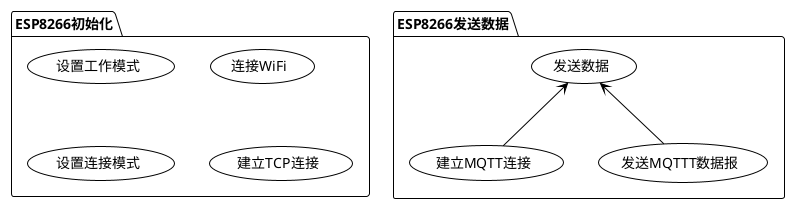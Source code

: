 @startuml
!theme plain

package ESP8266初始化{
usecase 设置工作模式 as cwmode
usecase 连接WiFi as cwjap
usecase 设置连接模式 as cipmux
usecase 建立TCP连接 as cipstart
}
package ESP8266发送数据{
usecase 发送数据 as cipsend
usecase 建立MQTT连接 as mqttcon
usecase 发送MQTTT数据报 as mqttpub
}
cipsend <-- mqttcon
cipsend <-- mqttpub

@enduml